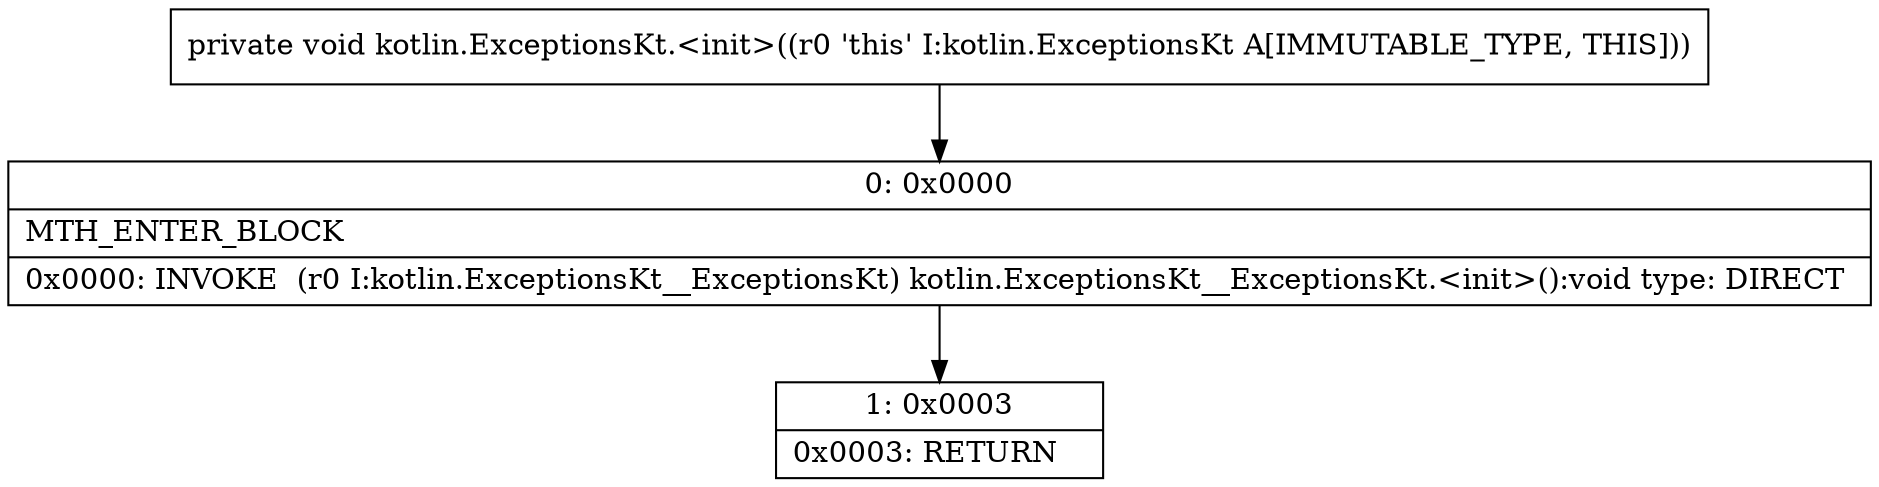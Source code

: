 digraph "CFG forkotlin.ExceptionsKt.\<init\>()V" {
Node_0 [shape=record,label="{0\:\ 0x0000|MTH_ENTER_BLOCK\l|0x0000: INVOKE  (r0 I:kotlin.ExceptionsKt__ExceptionsKt) kotlin.ExceptionsKt__ExceptionsKt.\<init\>():void type: DIRECT \l}"];
Node_1 [shape=record,label="{1\:\ 0x0003|0x0003: RETURN   \l}"];
MethodNode[shape=record,label="{private void kotlin.ExceptionsKt.\<init\>((r0 'this' I:kotlin.ExceptionsKt A[IMMUTABLE_TYPE, THIS])) }"];
MethodNode -> Node_0;
Node_0 -> Node_1;
}

